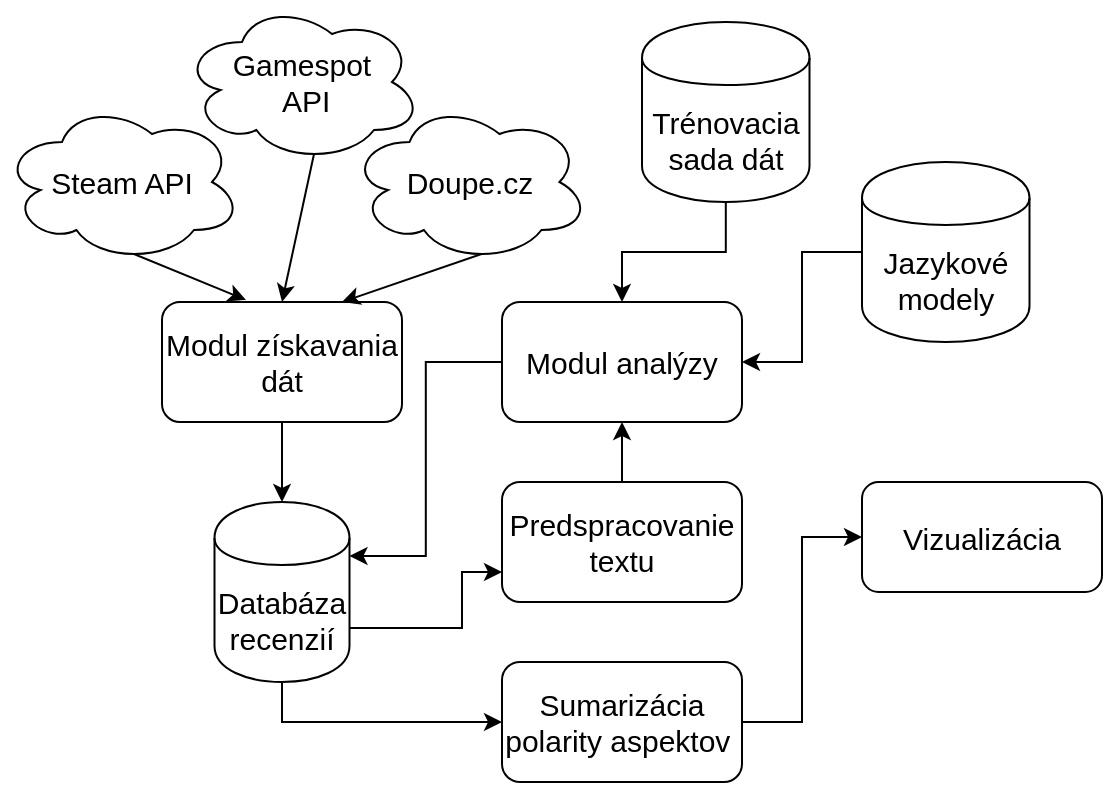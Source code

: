<mxfile version="21.2.2" type="device">
  <diagram id="kgpKYQtTHZ0yAKxKKP6v" name="Page-1">
    <mxGraphModel dx="2074" dy="1091" grid="1" gridSize="10" guides="1" tooltips="1" connect="1" arrows="1" fold="1" page="1" pageScale="1" pageWidth="850" pageHeight="1100" math="0" shadow="0">
      <root>
        <mxCell id="0" />
        <mxCell id="1" parent="0" />
        <mxCell id="-GWPw3Gjfzfhkbnsbr-1-1" value="Steam API" style="ellipse;shape=cloud;whiteSpace=wrap;html=1;fontSize=15;" parent="1" vertex="1">
          <mxGeometry y="60" width="120" height="80" as="geometry" />
        </mxCell>
        <mxCell id="-GWPw3Gjfzfhkbnsbr-1-2" value="Gamespot&lt;br style=&quot;font-size: 15px;&quot;&gt;&amp;nbsp;API" style="ellipse;shape=cloud;whiteSpace=wrap;html=1;fontSize=15;" parent="1" vertex="1">
          <mxGeometry x="90" y="10" width="120" height="80" as="geometry" />
        </mxCell>
        <mxCell id="-GWPw3Gjfzfhkbnsbr-1-3" value="" style="endArrow=classic;html=1;exitX=0.55;exitY=0.95;exitDx=0;exitDy=0;exitPerimeter=0;entryX=0.35;entryY=-0.017;entryDx=0;entryDy=0;entryPerimeter=0;fontSize=15;" parent="1" source="-GWPw3Gjfzfhkbnsbr-1-1" target="-GWPw3Gjfzfhkbnsbr-1-6" edge="1">
          <mxGeometry width="50" height="50" relative="1" as="geometry">
            <mxPoint x="320" y="420" as="sourcePoint" />
            <mxPoint x="120" y="200" as="targetPoint" />
          </mxGeometry>
        </mxCell>
        <mxCell id="-GWPw3Gjfzfhkbnsbr-1-5" value="" style="endArrow=classic;html=1;exitX=0.55;exitY=0.95;exitDx=0;exitDy=0;exitPerimeter=0;entryX=0.5;entryY=0;entryDx=0;entryDy=0;fontSize=15;" parent="1" source="-GWPw3Gjfzfhkbnsbr-1-2" target="-GWPw3Gjfzfhkbnsbr-1-6" edge="1">
          <mxGeometry width="50" height="50" relative="1" as="geometry">
            <mxPoint x="320" y="400" as="sourcePoint" />
            <mxPoint x="160" y="200" as="targetPoint" />
          </mxGeometry>
        </mxCell>
        <mxCell id="-GWPw3Gjfzfhkbnsbr-1-6" value="Modul získavania dát" style="rounded=1;whiteSpace=wrap;html=1;fontSize=15;" parent="1" vertex="1">
          <mxGeometry x="80" y="160" width="120" height="60" as="geometry" />
        </mxCell>
        <mxCell id="cHTdqJ5MFbArm2elESMH-3" style="edgeStyle=orthogonalEdgeStyle;rounded=0;orthogonalLoop=1;jettySize=auto;html=1;exitX=0.5;exitY=1;exitDx=0;exitDy=0;entryX=0;entryY=0.5;entryDx=0;entryDy=0;" edge="1" parent="1" source="-GWPw3Gjfzfhkbnsbr-1-12" target="-GWPw3Gjfzfhkbnsbr-1-34">
          <mxGeometry relative="1" as="geometry" />
        </mxCell>
        <mxCell id="cHTdqJ5MFbArm2elESMH-4" style="edgeStyle=orthogonalEdgeStyle;rounded=0;orthogonalLoop=1;jettySize=auto;html=1;exitX=1;exitY=0.7;exitDx=0;exitDy=0;entryX=0;entryY=0.75;entryDx=0;entryDy=0;" edge="1" parent="1" source="-GWPw3Gjfzfhkbnsbr-1-12" target="-GWPw3Gjfzfhkbnsbr-1-38">
          <mxGeometry relative="1" as="geometry">
            <Array as="points">
              <mxPoint x="230" y="323" />
              <mxPoint x="230" y="295" />
            </Array>
          </mxGeometry>
        </mxCell>
        <mxCell id="-GWPw3Gjfzfhkbnsbr-1-12" value="Databáza recenzií" style="shape=cylinder;whiteSpace=wrap;html=1;boundedLbl=1;backgroundOutline=1;fontSize=15;" parent="1" vertex="1">
          <mxGeometry x="106.25" y="260" width="67.5" height="90" as="geometry" />
        </mxCell>
        <mxCell id="-GWPw3Gjfzfhkbnsbr-1-31" style="edgeStyle=orthogonalEdgeStyle;rounded=0;orthogonalLoop=1;jettySize=auto;html=1;exitX=0.5;exitY=1;exitDx=0;exitDy=0;entryX=0.5;entryY=0;entryDx=0;entryDy=0;fontSize=15;" parent="1" source="-GWPw3Gjfzfhkbnsbr-1-6" target="-GWPw3Gjfzfhkbnsbr-1-12" edge="1">
          <mxGeometry relative="1" as="geometry">
            <mxPoint x="140" y="360" as="sourcePoint" />
          </mxGeometry>
        </mxCell>
        <mxCell id="-GWPw3Gjfzfhkbnsbr-1-36" style="edgeStyle=orthogonalEdgeStyle;rounded=0;orthogonalLoop=1;jettySize=auto;html=1;entryX=0.5;entryY=0;entryDx=0;entryDy=0;fontSize=15;" parent="1" source="-GWPw3Gjfzfhkbnsbr-1-30" target="L0eBoraMxexveXmdvK_M-2" edge="1">
          <mxGeometry relative="1" as="geometry">
            <mxPoint x="720" y="360" as="targetPoint" />
          </mxGeometry>
        </mxCell>
        <mxCell id="-GWPw3Gjfzfhkbnsbr-1-30" value="Trénovacia sada dát" style="shape=cylinder;whiteSpace=wrap;html=1;boundedLbl=1;backgroundOutline=1;fontSize=15;" parent="1" vertex="1">
          <mxGeometry x="320" y="20" width="83.75" height="90" as="geometry" />
        </mxCell>
        <mxCell id="-GWPw3Gjfzfhkbnsbr-1-32" value="Vizualizácia" style="rounded=1;whiteSpace=wrap;html=1;fontSize=15;" parent="1" vertex="1">
          <mxGeometry x="430" y="250" width="120" height="55" as="geometry" />
        </mxCell>
        <mxCell id="cHTdqJ5MFbArm2elESMH-5" style="edgeStyle=orthogonalEdgeStyle;rounded=0;orthogonalLoop=1;jettySize=auto;html=1;exitX=1;exitY=0.5;exitDx=0;exitDy=0;entryX=0;entryY=0.5;entryDx=0;entryDy=0;" edge="1" parent="1" source="-GWPw3Gjfzfhkbnsbr-1-34" target="-GWPw3Gjfzfhkbnsbr-1-32">
          <mxGeometry relative="1" as="geometry" />
        </mxCell>
        <mxCell id="-GWPw3Gjfzfhkbnsbr-1-34" value="Sumarizácia polarity aspektov&amp;nbsp;" style="rounded=1;whiteSpace=wrap;html=1;fontSize=15;" parent="1" vertex="1">
          <mxGeometry x="250" y="340" width="120" height="60" as="geometry" />
        </mxCell>
        <mxCell id="fD9VTj9TEmbqyh_qB-ng-1" style="edgeStyle=orthogonalEdgeStyle;rounded=0;orthogonalLoop=1;jettySize=auto;html=1;exitX=0.5;exitY=0;exitDx=0;exitDy=0;entryX=0.5;entryY=1;entryDx=0;entryDy=0;" parent="1" source="-GWPw3Gjfzfhkbnsbr-1-38" target="L0eBoraMxexveXmdvK_M-2" edge="1">
          <mxGeometry relative="1" as="geometry" />
        </mxCell>
        <mxCell id="-GWPw3Gjfzfhkbnsbr-1-38" value="Predspracovanie textu" style="rounded=1;whiteSpace=wrap;html=1;fontSize=15;" parent="1" vertex="1">
          <mxGeometry x="250" y="250" width="120" height="60" as="geometry" />
        </mxCell>
        <mxCell id="fD9VTj9TEmbqyh_qB-ng-2" style="edgeStyle=orthogonalEdgeStyle;rounded=0;orthogonalLoop=1;jettySize=auto;html=1;exitX=0;exitY=0.5;exitDx=0;exitDy=0;entryX=1;entryY=0.3;entryDx=0;entryDy=0;" parent="1" source="L0eBoraMxexveXmdvK_M-2" target="-GWPw3Gjfzfhkbnsbr-1-12" edge="1">
          <mxGeometry relative="1" as="geometry" />
        </mxCell>
        <mxCell id="L0eBoraMxexveXmdvK_M-2" value="Modul analýzy" style="rounded=1;whiteSpace=wrap;html=1;fontSize=15;" parent="1" vertex="1">
          <mxGeometry x="250" y="160" width="120" height="60" as="geometry" />
        </mxCell>
        <mxCell id="JgQUC9lZjWNy123WVEWw-2" style="rounded=0;orthogonalLoop=1;jettySize=auto;html=1;exitX=0.55;exitY=0.95;exitDx=0;exitDy=0;exitPerimeter=0;entryX=0.75;entryY=0;entryDx=0;entryDy=0;" parent="1" source="JgQUC9lZjWNy123WVEWw-1" target="-GWPw3Gjfzfhkbnsbr-1-6" edge="1">
          <mxGeometry relative="1" as="geometry" />
        </mxCell>
        <mxCell id="JgQUC9lZjWNy123WVEWw-1" value="Doupe.cz" style="ellipse;shape=cloud;whiteSpace=wrap;html=1;fontSize=15;" parent="1" vertex="1">
          <mxGeometry x="173.75" y="60" width="120" height="80" as="geometry" />
        </mxCell>
        <mxCell id="cHTdqJ5MFbArm2elESMH-7" style="edgeStyle=orthogonalEdgeStyle;rounded=0;orthogonalLoop=1;jettySize=auto;html=1;exitX=0;exitY=0.5;exitDx=0;exitDy=0;entryX=1;entryY=0.5;entryDx=0;entryDy=0;" edge="1" parent="1" source="cHTdqJ5MFbArm2elESMH-6" target="L0eBoraMxexveXmdvK_M-2">
          <mxGeometry relative="1" as="geometry" />
        </mxCell>
        <mxCell id="cHTdqJ5MFbArm2elESMH-6" value="Jazykové modely" style="shape=cylinder;whiteSpace=wrap;html=1;boundedLbl=1;backgroundOutline=1;fontSize=15;" vertex="1" parent="1">
          <mxGeometry x="430" y="90" width="83.75" height="90" as="geometry" />
        </mxCell>
      </root>
    </mxGraphModel>
  </diagram>
</mxfile>
